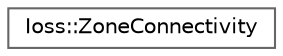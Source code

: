 digraph "Graphical Class Hierarchy"
{
 // INTERACTIVE_SVG=YES
 // LATEX_PDF_SIZE
  bgcolor="transparent";
  edge [fontname=Helvetica,fontsize=10,labelfontname=Helvetica,labelfontsize=10];
  node [fontname=Helvetica,fontsize=10,shape=box,height=0.2,width=0.4];
  rankdir="LR";
  Node0 [id="Node000000",label="Ioss::ZoneConnectivity",height=0.2,width=0.4,color="grey40", fillcolor="white", style="filled",URL="$structIoss_1_1ZoneConnectivity.html",tooltip=" "];
}
